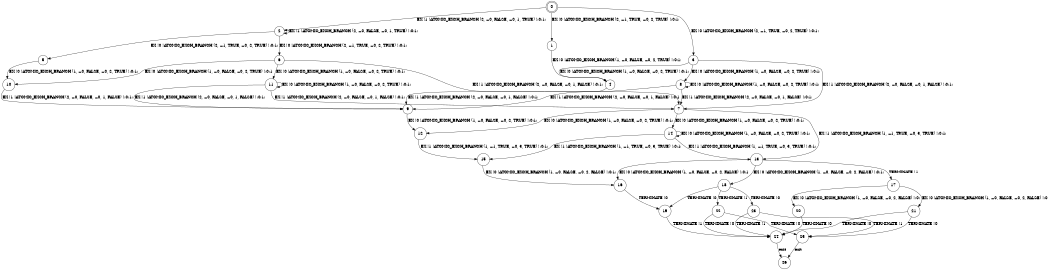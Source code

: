 digraph BCG {
size = "7, 10.5";
center = TRUE;
node [shape = circle];
0 [peripheries = 2];
0 -> 1 [label = "EX !0 !ATOMIC_EXCH_BRANCH (2, +1, TRUE, +0, 2, TRUE) !:0:1:"];
0 -> 2 [label = "EX !1 !ATOMIC_EXCH_BRANCH (2, +0, FALSE, +0, 1, TRUE) !:0:1:"];
0 -> 3 [label = "EX !0 !ATOMIC_EXCH_BRANCH (2, +1, TRUE, +0, 2, TRUE) !:0:1:"];
1 -> 4 [label = "EX !0 !ATOMIC_EXCH_BRANCH (1, +0, FALSE, +0, 2, TRUE) !:0:1:"];
2 -> 5 [label = "EX !0 !ATOMIC_EXCH_BRANCH (2, +1, TRUE, +0, 2, TRUE) !:0:1:"];
2 -> 6 [label = "EX !0 !ATOMIC_EXCH_BRANCH (2, +1, TRUE, +0, 2, TRUE) !:0:1:"];
2 -> 2 [label = "EX !1 !ATOMIC_EXCH_BRANCH (2, +0, FALSE, +0, 1, TRUE) !:0:1:"];
3 -> 4 [label = "EX !0 !ATOMIC_EXCH_BRANCH (1, +0, FALSE, +0, 2, TRUE) !:0:1:"];
3 -> 7 [label = "EX !1 !ATOMIC_EXCH_BRANCH (2, +0, FALSE, +0, 1, FALSE) !:0:1:"];
3 -> 8 [label = "EX !0 !ATOMIC_EXCH_BRANCH (1, +0, FALSE, +0, 2, TRUE) !:0:1:"];
4 -> 9 [label = "EX !1 !ATOMIC_EXCH_BRANCH (2, +0, FALSE, +0, 1, FALSE) !:0:1:"];
5 -> 10 [label = "EX !0 !ATOMIC_EXCH_BRANCH (1, +0, FALSE, +0, 2, TRUE) !:0:1:"];
6 -> 10 [label = "EX !0 !ATOMIC_EXCH_BRANCH (1, +0, FALSE, +0, 2, TRUE) !:0:1:"];
6 -> 7 [label = "EX !1 !ATOMIC_EXCH_BRANCH (2, +0, FALSE, +0, 1, FALSE) !:0:1:"];
6 -> 11 [label = "EX !0 !ATOMIC_EXCH_BRANCH (1, +0, FALSE, +0, 2, TRUE) !:0:1:"];
7 -> 12 [label = "EX !0 !ATOMIC_EXCH_BRANCH (1, +0, FALSE, +0, 2, TRUE) !:0:1:"];
7 -> 13 [label = "EX !1 !ATOMIC_EXCH_BRANCH (1, +1, TRUE, +0, 3, TRUE) !:0:1:"];
7 -> 14 [label = "EX !0 !ATOMIC_EXCH_BRANCH (1, +0, FALSE, +0, 2, TRUE) !:0:1:"];
8 -> 9 [label = "EX !1 !ATOMIC_EXCH_BRANCH (2, +0, FALSE, +0, 1, FALSE) !:0:1:"];
8 -> 7 [label = "EX !1 !ATOMIC_EXCH_BRANCH (2, +0, FALSE, +0, 1, FALSE) !:0:1:"];
8 -> 8 [label = "EX !0 !ATOMIC_EXCH_BRANCH (1, +0, FALSE, +0, 2, TRUE) !:0:1:"];
9 -> 12 [label = "EX !0 !ATOMIC_EXCH_BRANCH (1, +0, FALSE, +0, 2, TRUE) !:0:1:"];
10 -> 9 [label = "EX !1 !ATOMIC_EXCH_BRANCH (2, +0, FALSE, +0, 1, FALSE) !:0:1:"];
11 -> 9 [label = "EX !1 !ATOMIC_EXCH_BRANCH (2, +0, FALSE, +0, 1, FALSE) !:0:1:"];
11 -> 7 [label = "EX !1 !ATOMIC_EXCH_BRANCH (2, +0, FALSE, +0, 1, FALSE) !:0:1:"];
11 -> 11 [label = "EX !0 !ATOMIC_EXCH_BRANCH (1, +0, FALSE, +0, 2, TRUE) !:0:1:"];
12 -> 15 [label = "EX !1 !ATOMIC_EXCH_BRANCH (1, +1, TRUE, +0, 3, TRUE) !:0:1:"];
13 -> 16 [label = "EX !0 !ATOMIC_EXCH_BRANCH (1, +0, FALSE, +0, 2, FALSE) !:0:1:"];
13 -> 17 [label = "TERMINATE !1"];
13 -> 18 [label = "EX !0 !ATOMIC_EXCH_BRANCH (1, +0, FALSE, +0, 2, FALSE) !:0:1:"];
14 -> 15 [label = "EX !1 !ATOMIC_EXCH_BRANCH (1, +1, TRUE, +0, 3, TRUE) !:0:1:"];
14 -> 13 [label = "EX !1 !ATOMIC_EXCH_BRANCH (1, +1, TRUE, +0, 3, TRUE) !:0:1:"];
14 -> 14 [label = "EX !0 !ATOMIC_EXCH_BRANCH (1, +0, FALSE, +0, 2, TRUE) !:0:1:"];
15 -> 16 [label = "EX !0 !ATOMIC_EXCH_BRANCH (1, +0, FALSE, +0, 2, FALSE) !:0:1:"];
16 -> 19 [label = "TERMINATE !0"];
17 -> 20 [label = "EX !0 !ATOMIC_EXCH_BRANCH (1, +0, FALSE, +0, 2, FALSE) !:0:"];
17 -> 21 [label = "EX !0 !ATOMIC_EXCH_BRANCH (1, +0, FALSE, +0, 2, FALSE) !:0:"];
18 -> 19 [label = "TERMINATE !0"];
18 -> 22 [label = "TERMINATE !1"];
18 -> 23 [label = "TERMINATE !0"];
19 -> 24 [label = "TERMINATE !1"];
20 -> 24 [label = "TERMINATE !0"];
21 -> 24 [label = "TERMINATE !0"];
21 -> 25 [label = "TERMINATE !0"];
22 -> 24 [label = "TERMINATE !0"];
22 -> 25 [label = "TERMINATE !0"];
23 -> 24 [label = "TERMINATE !1"];
23 -> 25 [label = "TERMINATE !1"];
24 -> 26 [label = "exit"];
25 -> 26 [label = "exit"];
}
